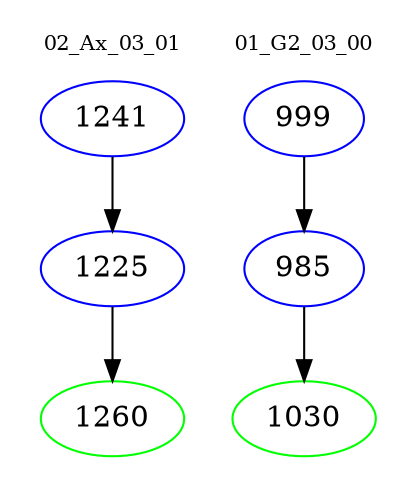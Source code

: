 digraph{
subgraph cluster_0 {
color = white
label = "02_Ax_03_01";
fontsize=10;
T0_1241 [label="1241", color="blue"]
T0_1241 -> T0_1225 [color="black"]
T0_1225 [label="1225", color="blue"]
T0_1225 -> T0_1260 [color="black"]
T0_1260 [label="1260", color="green"]
}
subgraph cluster_1 {
color = white
label = "01_G2_03_00";
fontsize=10;
T1_999 [label="999", color="blue"]
T1_999 -> T1_985 [color="black"]
T1_985 [label="985", color="blue"]
T1_985 -> T1_1030 [color="black"]
T1_1030 [label="1030", color="green"]
}
}
